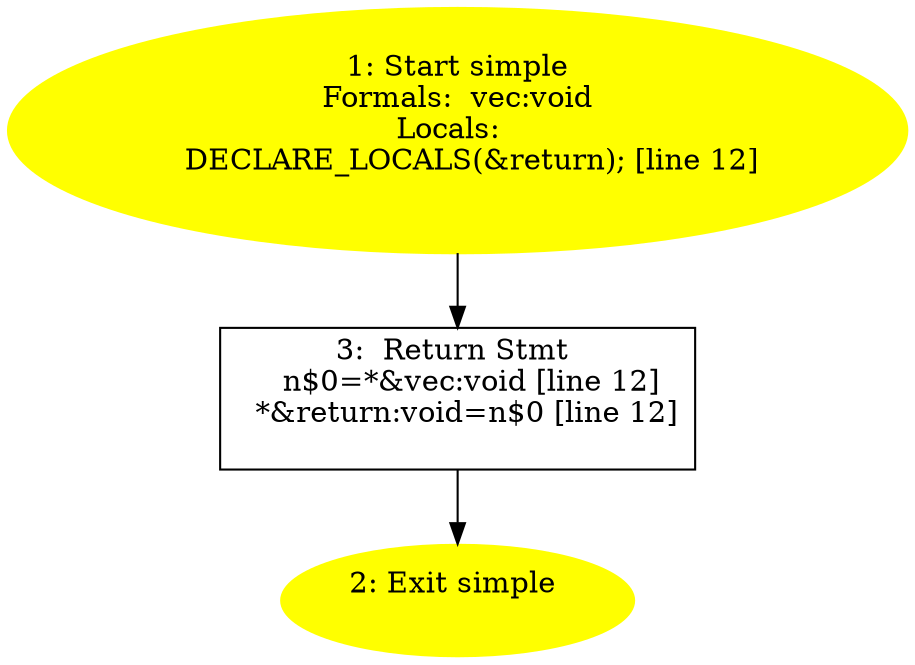 /* @generated */
digraph iCFG {
"simple#17639603251097432993.e5c9feb95ecff69f23df6ce422f34819_1" [label="1: Start simple\nFormals:  vec:void\nLocals:  \n   DECLARE_LOCALS(&return); [line 12]\n " color=yellow style=filled]
	

	 "simple#17639603251097432993.e5c9feb95ecff69f23df6ce422f34819_1" -> "simple#17639603251097432993.e5c9feb95ecff69f23df6ce422f34819_3" ;
"simple#17639603251097432993.e5c9feb95ecff69f23df6ce422f34819_2" [label="2: Exit simple \n  " color=yellow style=filled]
	

"simple#17639603251097432993.e5c9feb95ecff69f23df6ce422f34819_3" [label="3:  Return Stmt \n   n$0=*&vec:void [line 12]\n  *&return:void=n$0 [line 12]\n " shape="box"]
	

	 "simple#17639603251097432993.e5c9feb95ecff69f23df6ce422f34819_3" -> "simple#17639603251097432993.e5c9feb95ecff69f23df6ce422f34819_2" ;
}
